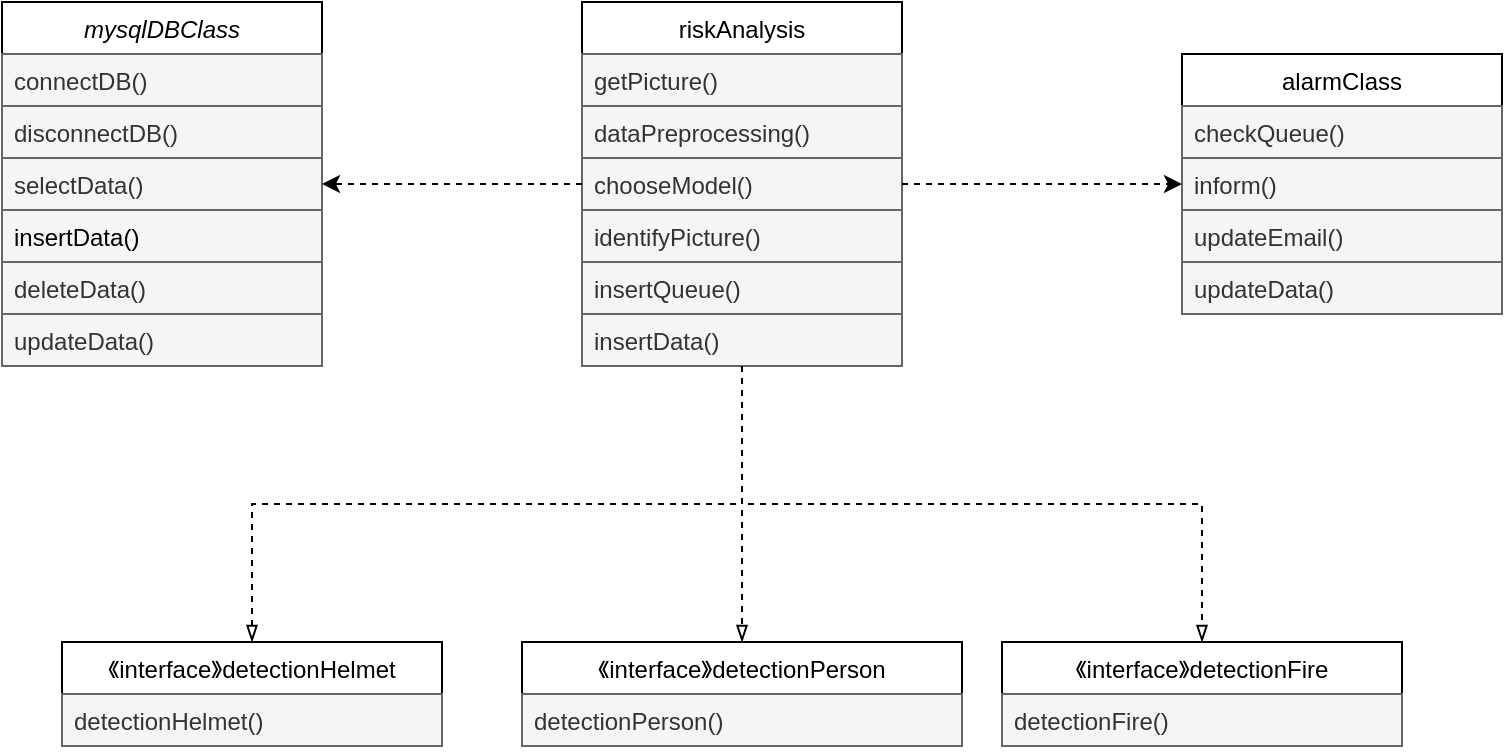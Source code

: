 <mxfile version="21.3.2" type="github">
  <diagram name="第 1 页" id="r08EBlHaC93O3BzGP8rg">
    <mxGraphModel dx="1167" dy="655" grid="1" gridSize="10" guides="1" tooltips="1" connect="1" arrows="1" fold="1" page="1" pageScale="1" pageWidth="827" pageHeight="1169" math="0" shadow="0">
      <root>
        <mxCell id="0" />
        <mxCell id="1" parent="0" />
        <mxCell id="-wtqxNHQhwO7bfYBO705-1" value="mysqlDBClass" style="swimlane;fontStyle=2;align=center;verticalAlign=top;childLayout=stackLayout;horizontal=1;startSize=26;horizontalStack=0;resizeParent=1;resizeLast=0;collapsible=1;marginBottom=0;rounded=0;shadow=0;strokeWidth=1;" parent="1" vertex="1">
          <mxGeometry x="30" y="70" width="160" height="182" as="geometry">
            <mxRectangle x="230" y="140" width="160" height="26" as="alternateBounds" />
          </mxGeometry>
        </mxCell>
        <mxCell id="-wtqxNHQhwO7bfYBO705-2" value="connectDB()" style="text;align=left;verticalAlign=top;spacingLeft=4;spacingRight=4;overflow=hidden;rotatable=0;points=[[0,0.5],[1,0.5]];portConstraint=eastwest;fillColor=#f5f5f5;fontColor=#333333;strokeColor=#666666;" parent="-wtqxNHQhwO7bfYBO705-1" vertex="1">
          <mxGeometry y="26" width="160" height="26" as="geometry" />
        </mxCell>
        <mxCell id="-wtqxNHQhwO7bfYBO705-3" value="disconnectDB()" style="text;align=left;verticalAlign=top;spacingLeft=4;spacingRight=4;overflow=hidden;rotatable=0;points=[[0,0.5],[1,0.5]];portConstraint=eastwest;rounded=0;shadow=0;html=0;fillColor=#f5f5f5;fontColor=#333333;strokeColor=#666666;" parent="-wtqxNHQhwO7bfYBO705-1" vertex="1">
          <mxGeometry y="52" width="160" height="26" as="geometry" />
        </mxCell>
        <mxCell id="-wtqxNHQhwO7bfYBO705-4" value="selectData()" style="text;align=left;verticalAlign=top;spacingLeft=4;spacingRight=4;overflow=hidden;rotatable=0;points=[[0,0.5],[1,0.5]];portConstraint=eastwest;rounded=0;shadow=0;html=0;fillColor=#f5f5f5;fontColor=#333333;strokeColor=#666666;" parent="-wtqxNHQhwO7bfYBO705-1" vertex="1">
          <mxGeometry y="78" width="160" height="26" as="geometry" />
        </mxCell>
        <mxCell id="-wtqxNHQhwO7bfYBO705-5" value="insertData()" style="text;align=left;verticalAlign=top;spacingLeft=4;spacingRight=4;overflow=hidden;rotatable=0;points=[[0,0.5],[1,0.5]];portConstraint=eastwest;rounded=0;shadow=0;html=0;fillColor=#f5f5f5;strokeColor=#666666;" parent="-wtqxNHQhwO7bfYBO705-1" vertex="1">
          <mxGeometry y="104" width="160" height="26" as="geometry" />
        </mxCell>
        <mxCell id="-wtqxNHQhwO7bfYBO705-6" value="deleteData()" style="text;align=left;verticalAlign=top;spacingLeft=4;spacingRight=4;overflow=hidden;rotatable=0;points=[[0,0.5],[1,0.5]];portConstraint=eastwest;rounded=0;shadow=0;html=0;fillColor=#f5f5f5;fontColor=#333333;strokeColor=#666666;" parent="-wtqxNHQhwO7bfYBO705-1" vertex="1">
          <mxGeometry y="130" width="160" height="26" as="geometry" />
        </mxCell>
        <mxCell id="-wtqxNHQhwO7bfYBO705-7" value="updateData()" style="text;align=left;verticalAlign=top;spacingLeft=4;spacingRight=4;overflow=hidden;rotatable=0;points=[[0,0.5],[1,0.5]];portConstraint=eastwest;rounded=0;shadow=0;html=0;fillColor=#f5f5f5;fontColor=#333333;strokeColor=#666666;" parent="-wtqxNHQhwO7bfYBO705-1" vertex="1">
          <mxGeometry y="156" width="160" height="26" as="geometry" />
        </mxCell>
        <mxCell id="-wtqxNHQhwO7bfYBO705-8" value="alarmClass" style="swimlane;fontStyle=0;align=center;verticalAlign=top;childLayout=stackLayout;horizontal=1;startSize=26;horizontalStack=0;resizeParent=1;resizeLast=0;collapsible=1;marginBottom=0;rounded=0;shadow=0;strokeWidth=1;" parent="1" vertex="1">
          <mxGeometry x="620" y="96" width="160" height="130" as="geometry">
            <mxRectangle x="340" y="380" width="170" height="26" as="alternateBounds" />
          </mxGeometry>
        </mxCell>
        <mxCell id="-wtqxNHQhwO7bfYBO705-9" value="checkQueue()" style="text;align=left;verticalAlign=top;spacingLeft=4;spacingRight=4;overflow=hidden;rotatable=0;points=[[0,0.5],[1,0.5]];portConstraint=eastwest;fillColor=#f5f5f5;fontColor=#333333;strokeColor=#666666;" parent="-wtqxNHQhwO7bfYBO705-8" vertex="1">
          <mxGeometry y="26" width="160" height="26" as="geometry" />
        </mxCell>
        <mxCell id="-wtqxNHQhwO7bfYBO705-10" value="inform()" style="text;align=left;verticalAlign=top;spacingLeft=4;spacingRight=4;overflow=hidden;rotatable=0;points=[[0,0.5],[1,0.5]];portConstraint=eastwest;fillColor=#f5f5f5;fontColor=#333333;strokeColor=#666666;" parent="-wtqxNHQhwO7bfYBO705-8" vertex="1">
          <mxGeometry y="52" width="160" height="26" as="geometry" />
        </mxCell>
        <mxCell id="-wtqxNHQhwO7bfYBO705-11" value="updateEmail()" style="text;align=left;verticalAlign=top;spacingLeft=4;spacingRight=4;overflow=hidden;rotatable=0;points=[[0,0.5],[1,0.5]];portConstraint=eastwest;fillColor=#f5f5f5;fontColor=#333333;strokeColor=#666666;" parent="-wtqxNHQhwO7bfYBO705-8" vertex="1">
          <mxGeometry y="78" width="160" height="26" as="geometry" />
        </mxCell>
        <mxCell id="-wtqxNHQhwO7bfYBO705-12" value="updateData()" style="text;align=left;verticalAlign=top;spacingLeft=4;spacingRight=4;overflow=hidden;rotatable=0;points=[[0,0.5],[1,0.5]];portConstraint=eastwest;fillColor=#f5f5f5;fontColor=#333333;strokeColor=#666666;" parent="-wtqxNHQhwO7bfYBO705-8" vertex="1">
          <mxGeometry y="104" width="160" height="26" as="geometry" />
        </mxCell>
        <mxCell id="-wtqxNHQhwO7bfYBO705-13" value="riskAnalysis" style="swimlane;fontStyle=0;align=center;verticalAlign=top;childLayout=stackLayout;horizontal=1;startSize=26;horizontalStack=0;resizeParent=1;resizeLast=0;collapsible=1;marginBottom=0;rounded=0;shadow=0;strokeWidth=1;" parent="1" vertex="1">
          <mxGeometry x="320" y="70" width="160" height="182" as="geometry">
            <mxRectangle x="70" y="360" width="160" height="26" as="alternateBounds" />
          </mxGeometry>
        </mxCell>
        <mxCell id="-wtqxNHQhwO7bfYBO705-14" value="getPicture()" style="text;align=left;verticalAlign=top;spacingLeft=4;spacingRight=4;overflow=hidden;rotatable=0;points=[[0,0.5],[1,0.5]];portConstraint=eastwest;fillColor=#f5f5f5;fontColor=#333333;strokeColor=#666666;" parent="-wtqxNHQhwO7bfYBO705-13" vertex="1">
          <mxGeometry y="26" width="160" height="26" as="geometry" />
        </mxCell>
        <mxCell id="-wtqxNHQhwO7bfYBO705-15" value="dataPreprocessing()" style="text;align=left;verticalAlign=top;spacingLeft=4;spacingRight=4;overflow=hidden;rotatable=0;points=[[0,0.5],[1,0.5]];portConstraint=eastwest;fillColor=#f5f5f5;fontColor=#333333;strokeColor=#666666;" parent="-wtqxNHQhwO7bfYBO705-13" vertex="1">
          <mxGeometry y="52" width="160" height="26" as="geometry" />
        </mxCell>
        <mxCell id="-wtqxNHQhwO7bfYBO705-16" value="chooseModel()" style="text;align=left;verticalAlign=top;spacingLeft=4;spacingRight=4;overflow=hidden;rotatable=0;points=[[0,0.5],[1,0.5]];portConstraint=eastwest;fillColor=#f5f5f5;fontColor=#333333;strokeColor=#666666;" parent="-wtqxNHQhwO7bfYBO705-13" vertex="1">
          <mxGeometry y="78" width="160" height="26" as="geometry" />
        </mxCell>
        <mxCell id="-wtqxNHQhwO7bfYBO705-17" value="identifyPicture()" style="text;align=left;verticalAlign=top;spacingLeft=4;spacingRight=4;overflow=hidden;rotatable=0;points=[[0,0.5],[1,0.5]];portConstraint=eastwest;fillColor=#f5f5f5;fontColor=#333333;strokeColor=#666666;" parent="-wtqxNHQhwO7bfYBO705-13" vertex="1">
          <mxGeometry y="104" width="160" height="26" as="geometry" />
        </mxCell>
        <mxCell id="-wtqxNHQhwO7bfYBO705-18" value="insertQueue()" style="text;align=left;verticalAlign=top;spacingLeft=4;spacingRight=4;overflow=hidden;rotatable=0;points=[[0,0.5],[1,0.5]];portConstraint=eastwest;fillColor=#f5f5f5;fontColor=#333333;strokeColor=#666666;" parent="-wtqxNHQhwO7bfYBO705-13" vertex="1">
          <mxGeometry y="130" width="160" height="26" as="geometry" />
        </mxCell>
        <mxCell id="-wtqxNHQhwO7bfYBO705-19" value="insertData()" style="text;align=left;verticalAlign=top;spacingLeft=4;spacingRight=4;overflow=hidden;rotatable=0;points=[[0,0.5],[1,0.5]];portConstraint=eastwest;fillColor=#f5f5f5;fontColor=#333333;strokeColor=#666666;" parent="-wtqxNHQhwO7bfYBO705-13" vertex="1">
          <mxGeometry y="156" width="160" height="26" as="geometry" />
        </mxCell>
        <mxCell id="-wtqxNHQhwO7bfYBO705-20" style="edgeStyle=orthogonalEdgeStyle;rounded=0;orthogonalLoop=1;jettySize=auto;html=1;dashed=1;entryX=0;entryY=0.5;entryDx=0;entryDy=0;exitX=1;exitY=0.5;exitDx=0;exitDy=0;" parent="1" source="-wtqxNHQhwO7bfYBO705-13" target="-wtqxNHQhwO7bfYBO705-8" edge="1">
          <mxGeometry relative="1" as="geometry">
            <mxPoint x="450" y="161" as="targetPoint" />
            <mxPoint x="480" y="140" as="sourcePoint" />
          </mxGeometry>
        </mxCell>
        <mxCell id="-wtqxNHQhwO7bfYBO705-21" style="edgeStyle=orthogonalEdgeStyle;rounded=0;orthogonalLoop=1;jettySize=auto;html=1;exitX=0;exitY=0.5;exitDx=0;exitDy=0;dashed=1;entryX=1;entryY=0.5;entryDx=0;entryDy=0;" parent="1" source="-wtqxNHQhwO7bfYBO705-13" target="-wtqxNHQhwO7bfYBO705-1" edge="1">
          <mxGeometry relative="1" as="geometry">
            <mxPoint x="450" y="360" as="targetPoint" />
            <mxPoint x="250" y="360" as="sourcePoint" />
          </mxGeometry>
        </mxCell>
        <mxCell id="-wtqxNHQhwO7bfYBO705-22" value="" style="edgeStyle=orthogonalEdgeStyle;rounded=0;orthogonalLoop=1;jettySize=auto;html=1;dashed=1;endArrow=blockThin;endFill=0;exitX=0.5;exitY=1;exitDx=0;exitDy=0;" parent="1" source="-wtqxNHQhwO7bfYBO705-13" target="-wtqxNHQhwO7bfYBO705-23" edge="1">
          <mxGeometry relative="1" as="geometry">
            <mxPoint x="480" y="321" as="sourcePoint" />
          </mxGeometry>
        </mxCell>
        <mxCell id="-wtqxNHQhwO7bfYBO705-23" value="《interface》detectionFire" style="swimlane;fontStyle=0;align=center;verticalAlign=top;childLayout=stackLayout;horizontal=1;startSize=26;horizontalStack=0;resizeParent=1;resizeLast=0;collapsible=1;marginBottom=0;rounded=0;shadow=0;strokeWidth=1;" parent="1" vertex="1">
          <mxGeometry x="530" y="390" width="200" height="52" as="geometry">
            <mxRectangle x="550" y="140" width="160" height="26" as="alternateBounds" />
          </mxGeometry>
        </mxCell>
        <mxCell id="-wtqxNHQhwO7bfYBO705-24" value="detectionFire()" style="text;align=left;verticalAlign=top;spacingLeft=4;spacingRight=4;overflow=hidden;rotatable=0;points=[[0,0.5],[1,0.5]];portConstraint=eastwest;rounded=0;shadow=0;html=0;fillColor=#f5f5f5;fontColor=#333333;strokeColor=#666666;" parent="-wtqxNHQhwO7bfYBO705-23" vertex="1">
          <mxGeometry y="26" width="200" height="26" as="geometry" />
        </mxCell>
        <mxCell id="-wtqxNHQhwO7bfYBO705-25" value="《interface》detectionPerson" style="swimlane;fontStyle=0;align=center;verticalAlign=top;childLayout=stackLayout;horizontal=1;startSize=26;horizontalStack=0;resizeParent=1;resizeLast=0;collapsible=1;marginBottom=0;rounded=0;shadow=0;strokeWidth=1;" parent="1" vertex="1">
          <mxGeometry x="290" y="390" width="220" height="52" as="geometry">
            <mxRectangle x="550" y="140" width="160" height="26" as="alternateBounds" />
          </mxGeometry>
        </mxCell>
        <mxCell id="-wtqxNHQhwO7bfYBO705-26" value="detectionPerson()" style="text;align=left;verticalAlign=top;spacingLeft=4;spacingRight=4;overflow=hidden;rotatable=0;points=[[0,0.5],[1,0.5]];portConstraint=eastwest;rounded=0;shadow=0;html=0;fillColor=#f5f5f5;fontColor=#333333;strokeColor=#666666;" parent="-wtqxNHQhwO7bfYBO705-25" vertex="1">
          <mxGeometry y="26" width="220" height="26" as="geometry" />
        </mxCell>
        <mxCell id="-wtqxNHQhwO7bfYBO705-27" value="《interface》detectionHelmet" style="swimlane;fontStyle=0;align=center;verticalAlign=top;childLayout=stackLayout;horizontal=1;startSize=26;horizontalStack=0;resizeParent=1;resizeLast=0;collapsible=1;marginBottom=0;rounded=0;shadow=0;strokeWidth=1;" parent="1" vertex="1">
          <mxGeometry x="60" y="390" width="190" height="52" as="geometry">
            <mxRectangle x="550" y="140" width="160" height="26" as="alternateBounds" />
          </mxGeometry>
        </mxCell>
        <mxCell id="-wtqxNHQhwO7bfYBO705-28" value="detectionHelmet()" style="text;align=left;verticalAlign=top;spacingLeft=4;spacingRight=4;overflow=hidden;rotatable=0;points=[[0,0.5],[1,0.5]];portConstraint=eastwest;rounded=0;shadow=0;html=0;fillColor=#f5f5f5;fontColor=#333333;strokeColor=#666666;" parent="-wtqxNHQhwO7bfYBO705-27" vertex="1">
          <mxGeometry y="26" width="190" height="26" as="geometry" />
        </mxCell>
        <mxCell id="-wtqxNHQhwO7bfYBO705-29" value="" style="edgeStyle=orthogonalEdgeStyle;rounded=0;orthogonalLoop=1;jettySize=auto;html=1;dashed=1;endArrow=blockThin;endFill=0;exitX=0.5;exitY=1;exitDx=0;exitDy=0;entryX=0.5;entryY=0;entryDx=0;entryDy=0;" parent="1" source="-wtqxNHQhwO7bfYBO705-13" target="-wtqxNHQhwO7bfYBO705-25" edge="1">
          <mxGeometry relative="1" as="geometry">
            <mxPoint x="410" y="262" as="sourcePoint" />
            <mxPoint x="620" y="400" as="targetPoint" />
          </mxGeometry>
        </mxCell>
        <mxCell id="-wtqxNHQhwO7bfYBO705-30" value="" style="edgeStyle=orthogonalEdgeStyle;rounded=0;orthogonalLoop=1;jettySize=auto;html=1;dashed=1;endArrow=blockThin;endFill=0;exitX=0.5;exitY=1;exitDx=0;exitDy=0;entryX=0.5;entryY=0;entryDx=0;entryDy=0;" parent="1" source="-wtqxNHQhwO7bfYBO705-13" target="-wtqxNHQhwO7bfYBO705-27" edge="1">
          <mxGeometry relative="1" as="geometry">
            <mxPoint x="420" y="272" as="sourcePoint" />
            <mxPoint x="630" y="410" as="targetPoint" />
          </mxGeometry>
        </mxCell>
      </root>
    </mxGraphModel>
  </diagram>
</mxfile>
